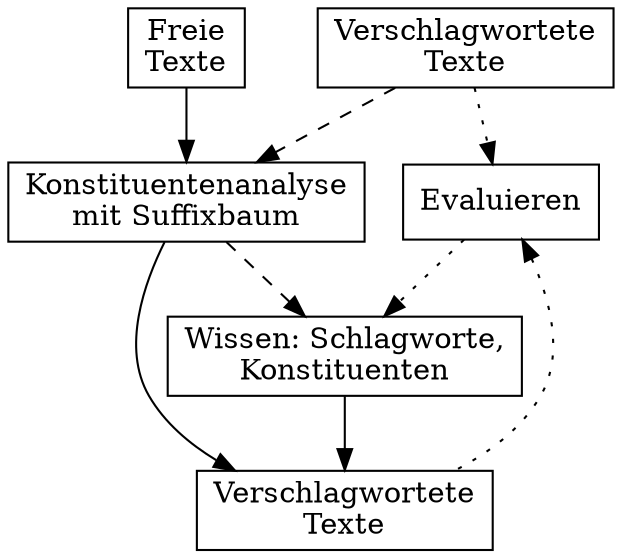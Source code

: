 digraph tagger {	node[shape=box]	rankdir="TD"		tagged1[label="Verschlagwortete\nTexte"]	untagged[label="Freie\nTexte"]	constituents[label="Konstituentenanalyse\nmit Suffixbaum"]	knowledge[label="Wissen: Schlagworte,\nKonstituenten"]	tagged2[label="Verschlagwortete\nTexte"]	eval[label="Evaluieren"]	/*lernen*/	tagged1->constituents[style=dashed]	constituents->knowledge[style=dashed]		/*anwenden*/	untagged->constituents	constituents->tagged2	knowledge->tagged2		/*evaluieren*/	tagged1->eval[style=dotted]	eval->tagged2[dir=back, style=dotted]	eval->knowledge[style=dotted]	}